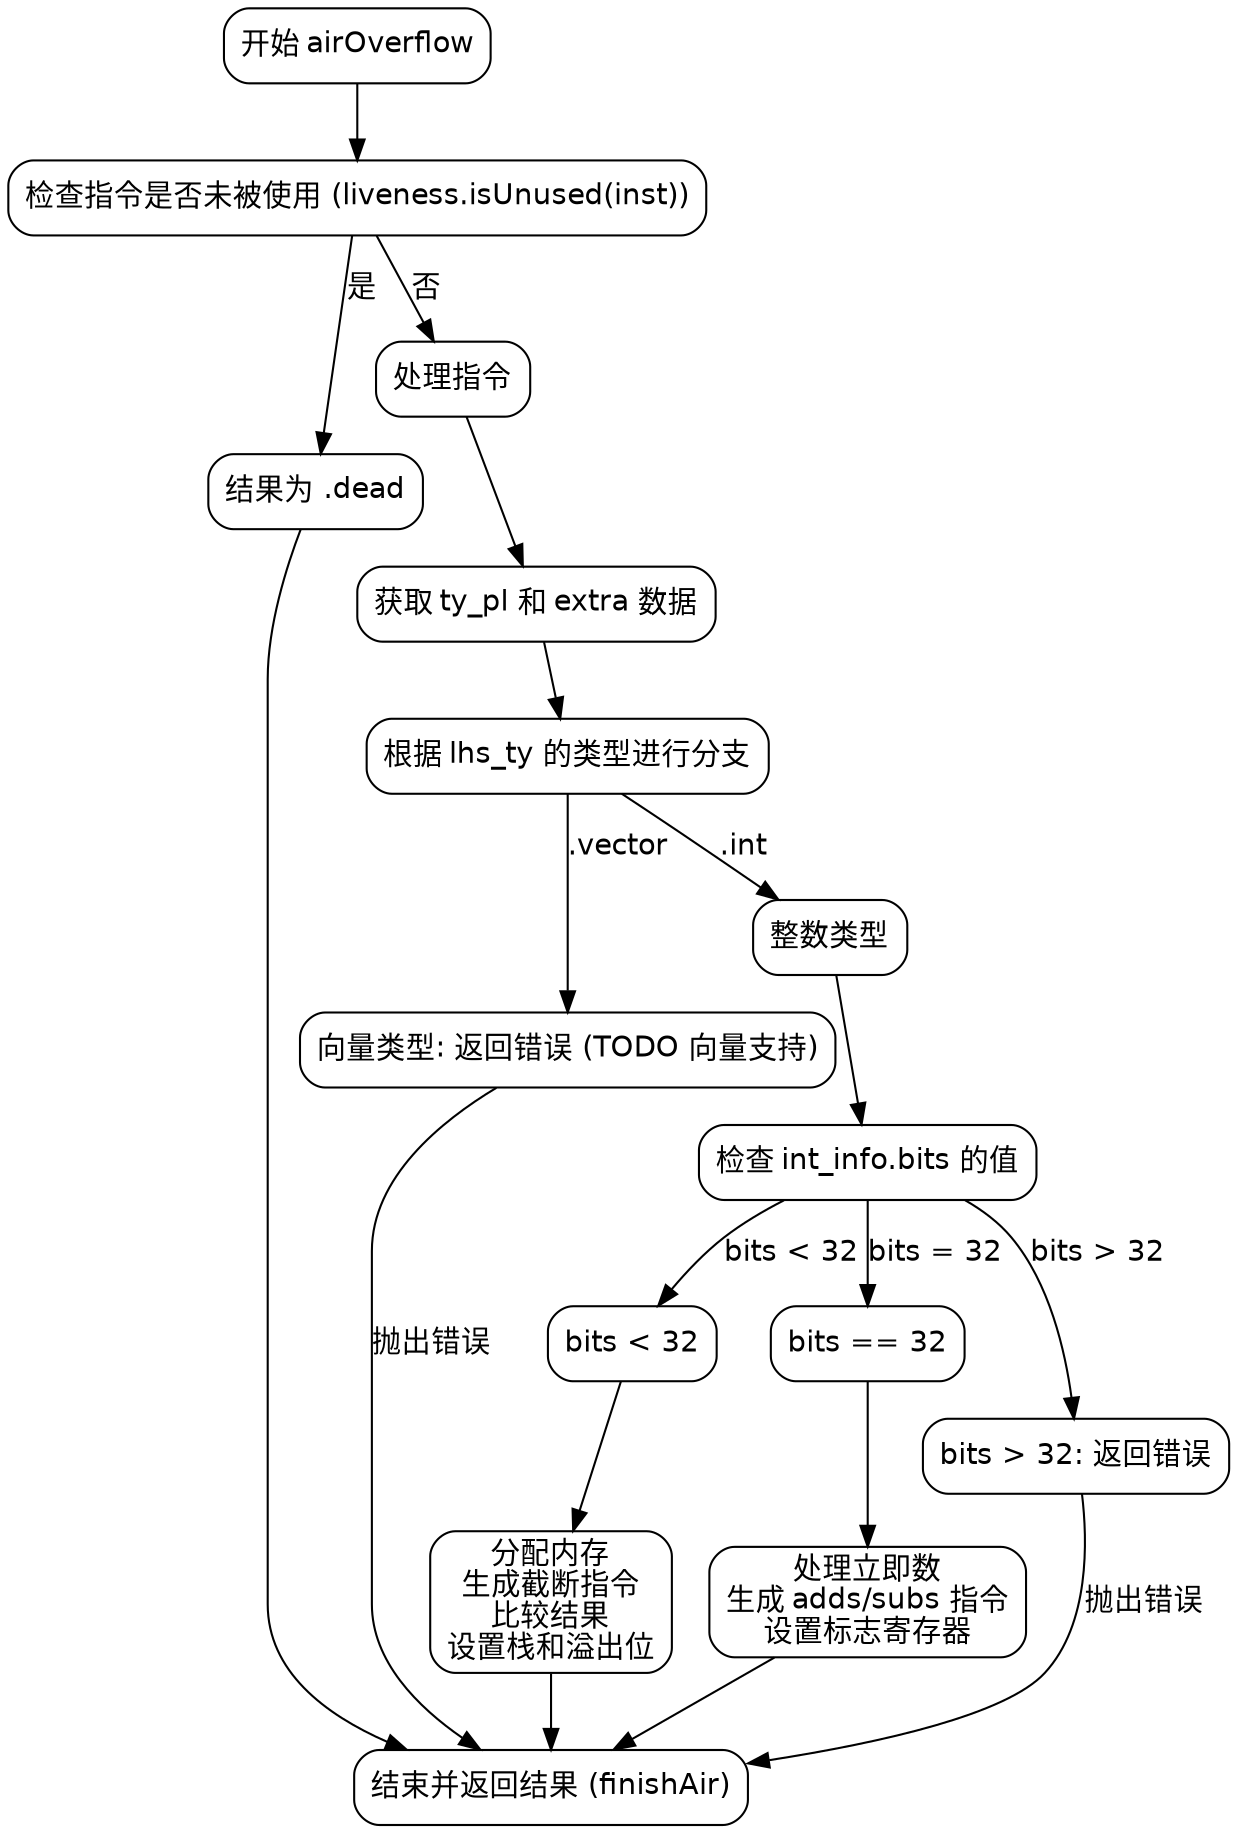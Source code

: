 
digraph flowchart {
    node [shape=rectangle, style="rounded", fontname="Helvetica"];
    edge [fontname="Helvetica"];

    start [label="开始 airOverflow"];
    check_unused [label="检查指令是否未被使用 (liveness.isUnused(inst))"];
    result_dead [label="结果为 .dead"];
    process_inst [label="处理指令"];
    get_ty_pl [label="获取 ty_pl 和 extra 数据"];
    switch_ty_tag [label="根据 lhs_ty 的类型进行分支"];
    handle_vector [label="向量类型: 返回错误 (TODO 向量支持)"];
    handle_int [label="整数类型"];
    check_bits [label="检查 int_info.bits 的值"];
    bits_less_32 [label="bits < 32"];
    bits_eq_32 [label="bits == 32"];
    bits_gt_32 [label="bits > 32: 返回错误"];
    subprocess_less_32 [label="分配内存\n生成截断指令\n比较结果\n设置栈和溢出位"];
    subprocess_eq_32 [label="处理立即数\n生成 adds/subs 指令\n设置标志寄存器"];
    finish [label="结束并返回结果 (finishAir)"];

    start -> check_unused;
    check_unused -> result_dead [label="是"];
    check_unused -> process_inst [label="否"];
    process_inst -> get_ty_pl;
    get_ty_pl -> switch_ty_tag;
    switch_ty_tag -> handle_vector [label=".vector"];
    switch_ty_tag -> handle_int [label=".int"];
    handle_vector -> finish [label="抛出错误"];
    handle_int -> check_bits;
    check_bits -> bits_less_32 [label="bits < 32"];
    check_bits -> bits_eq_32 [label="bits = 32"];
    check_bits -> bits_gt_32 [label="bits > 32"];
    bits_less_32 -> subprocess_less_32;
    subprocess_less_32 -> finish;
    bits_eq_32 -> subprocess_eq_32;
    subprocess_eq_32 -> finish;
    bits_gt_32 -> finish [label="抛出错误"];
    result_dead -> finish;
}
